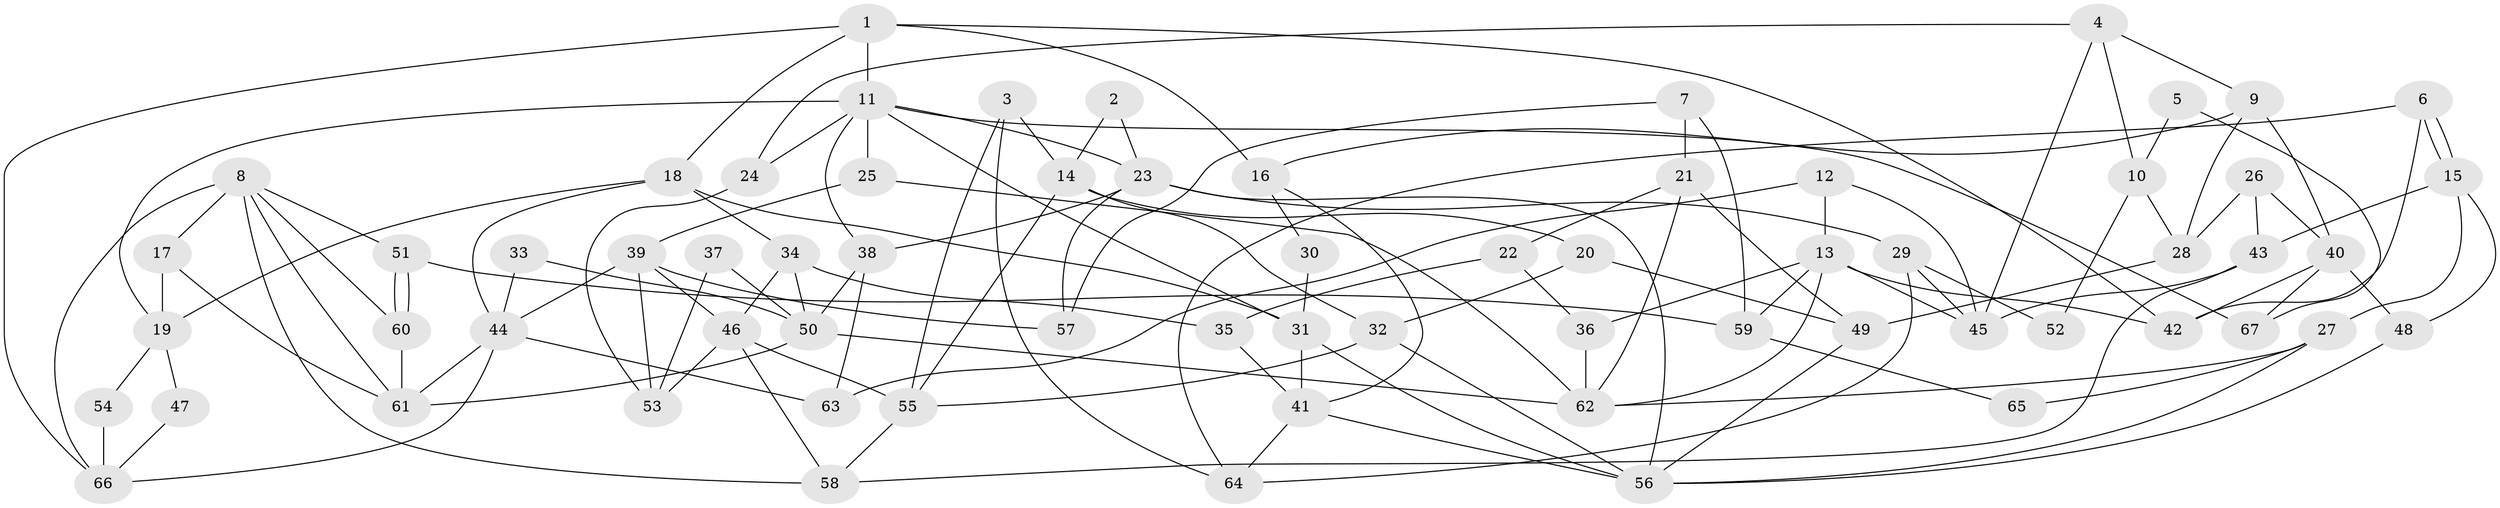 // Generated by graph-tools (version 1.1) at 2025/02/03/09/25 03:02:11]
// undirected, 67 vertices, 134 edges
graph export_dot {
graph [start="1"]
  node [color=gray90,style=filled];
  1;
  2;
  3;
  4;
  5;
  6;
  7;
  8;
  9;
  10;
  11;
  12;
  13;
  14;
  15;
  16;
  17;
  18;
  19;
  20;
  21;
  22;
  23;
  24;
  25;
  26;
  27;
  28;
  29;
  30;
  31;
  32;
  33;
  34;
  35;
  36;
  37;
  38;
  39;
  40;
  41;
  42;
  43;
  44;
  45;
  46;
  47;
  48;
  49;
  50;
  51;
  52;
  53;
  54;
  55;
  56;
  57;
  58;
  59;
  60;
  61;
  62;
  63;
  64;
  65;
  66;
  67;
  1 -- 16;
  1 -- 11;
  1 -- 18;
  1 -- 42;
  1 -- 66;
  2 -- 14;
  2 -- 23;
  3 -- 55;
  3 -- 14;
  3 -- 64;
  4 -- 24;
  4 -- 45;
  4 -- 9;
  4 -- 10;
  5 -- 67;
  5 -- 10;
  6 -- 64;
  6 -- 15;
  6 -- 15;
  6 -- 42;
  7 -- 59;
  7 -- 21;
  7 -- 57;
  8 -- 17;
  8 -- 60;
  8 -- 51;
  8 -- 58;
  8 -- 61;
  8 -- 66;
  9 -- 40;
  9 -- 16;
  9 -- 28;
  10 -- 28;
  10 -- 52;
  11 -- 31;
  11 -- 25;
  11 -- 19;
  11 -- 23;
  11 -- 24;
  11 -- 38;
  11 -- 67;
  12 -- 63;
  12 -- 13;
  12 -- 45;
  13 -- 42;
  13 -- 36;
  13 -- 45;
  13 -- 59;
  13 -- 62;
  14 -- 55;
  14 -- 32;
  14 -- 20;
  15 -- 43;
  15 -- 27;
  15 -- 48;
  16 -- 41;
  16 -- 30;
  17 -- 61;
  17 -- 19;
  18 -- 44;
  18 -- 19;
  18 -- 31;
  18 -- 34;
  19 -- 47;
  19 -- 54;
  20 -- 49;
  20 -- 32;
  21 -- 62;
  21 -- 49;
  21 -- 22;
  22 -- 35;
  22 -- 36;
  23 -- 56;
  23 -- 29;
  23 -- 38;
  23 -- 57;
  24 -- 53;
  25 -- 39;
  25 -- 62;
  26 -- 40;
  26 -- 43;
  26 -- 28;
  27 -- 56;
  27 -- 62;
  27 -- 65;
  28 -- 49;
  29 -- 45;
  29 -- 52;
  29 -- 64;
  30 -- 31;
  31 -- 56;
  31 -- 41;
  32 -- 55;
  32 -- 56;
  33 -- 50;
  33 -- 44;
  34 -- 50;
  34 -- 35;
  34 -- 46;
  35 -- 41;
  36 -- 62;
  37 -- 50;
  37 -- 53;
  38 -- 50;
  38 -- 63;
  39 -- 44;
  39 -- 57;
  39 -- 46;
  39 -- 53;
  40 -- 42;
  40 -- 48;
  40 -- 67;
  41 -- 64;
  41 -- 56;
  43 -- 45;
  43 -- 58;
  44 -- 66;
  44 -- 61;
  44 -- 63;
  46 -- 53;
  46 -- 55;
  46 -- 58;
  47 -- 66;
  48 -- 56;
  49 -- 56;
  50 -- 62;
  50 -- 61;
  51 -- 60;
  51 -- 60;
  51 -- 59;
  54 -- 66;
  55 -- 58;
  59 -- 65;
  60 -- 61;
}
